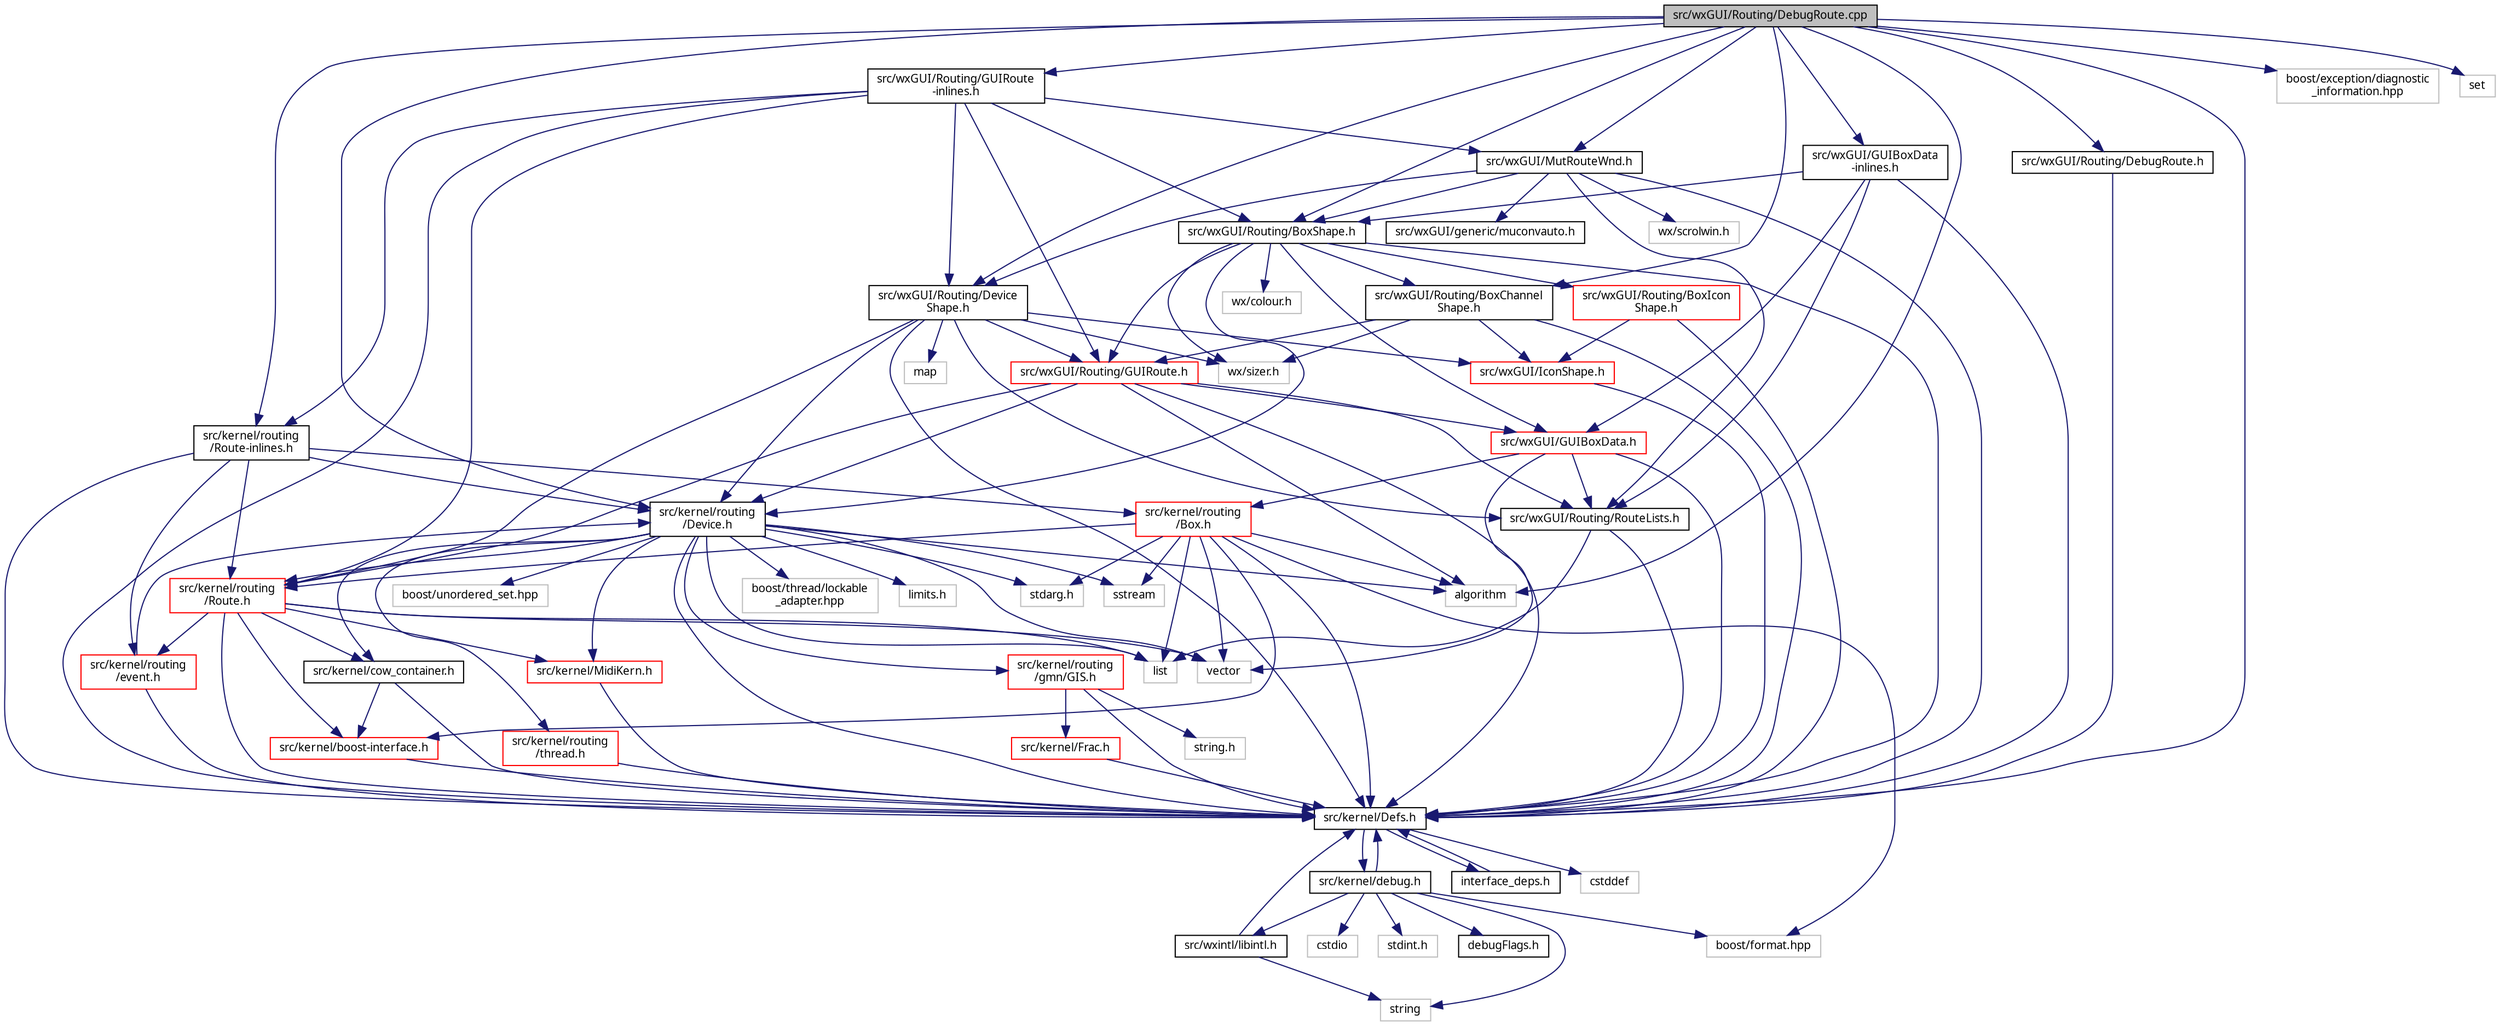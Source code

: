 digraph "src/wxGUI/Routing/DebugRoute.cpp"
{
  edge [fontname="Sans",fontsize="10",labelfontname="Sans",labelfontsize="10"];
  node [fontname="Sans",fontsize="10",shape=record];
  Node0 [label="src/wxGUI/Routing/DebugRoute.cpp",height=0.2,width=0.4,color="black", fillcolor="grey75", style="filled", fontcolor="black"];
  Node0 -> Node1 [color="midnightblue",fontsize="10",style="solid",fontname="Sans"];
  Node1 [label="src/kernel/Defs.h",height=0.2,width=0.4,color="black", fillcolor="white", style="filled",URL="$d1/d73/Defs_8h.html",tooltip="Common definitions. "];
  Node1 -> Node2 [color="midnightblue",fontsize="10",style="solid",fontname="Sans"];
  Node2 [label="interface_deps.h",height=0.2,width=0.4,color="black", fillcolor="white", style="filled",URL="$de/ddd/interface__deps_8h.html"];
  Node2 -> Node1 [color="midnightblue",fontsize="10",style="solid",fontname="Sans"];
  Node1 -> Node3 [color="midnightblue",fontsize="10",style="solid",fontname="Sans"];
  Node3 [label="cstddef",height=0.2,width=0.4,color="grey75", fillcolor="white", style="filled"];
  Node1 -> Node4 [color="midnightblue",fontsize="10",style="solid",fontname="Sans"];
  Node4 [label="src/kernel/debug.h",height=0.2,width=0.4,color="black", fillcolor="white", style="filled",URL="$db/d16/debug_8h.html"];
  Node4 -> Node1 [color="midnightblue",fontsize="10",style="solid",fontname="Sans"];
  Node4 -> Node5 [color="midnightblue",fontsize="10",style="solid",fontname="Sans"];
  Node5 [label="src/wxintl/libintl.h",height=0.2,width=0.4,color="black", fillcolor="white", style="filled",URL="$d4/d64/libintl_8h.html"];
  Node5 -> Node1 [color="midnightblue",fontsize="10",style="solid",fontname="Sans"];
  Node5 -> Node6 [color="midnightblue",fontsize="10",style="solid",fontname="Sans"];
  Node6 [label="string",height=0.2,width=0.4,color="grey75", fillcolor="white", style="filled"];
  Node4 -> Node6 [color="midnightblue",fontsize="10",style="solid",fontname="Sans"];
  Node4 -> Node7 [color="midnightblue",fontsize="10",style="solid",fontname="Sans"];
  Node7 [label="cstdio",height=0.2,width=0.4,color="grey75", fillcolor="white", style="filled"];
  Node4 -> Node8 [color="midnightblue",fontsize="10",style="solid",fontname="Sans"];
  Node8 [label="boost/format.hpp",height=0.2,width=0.4,color="grey75", fillcolor="white", style="filled"];
  Node4 -> Node9 [color="midnightblue",fontsize="10",style="solid",fontname="Sans"];
  Node9 [label="stdint.h",height=0.2,width=0.4,color="grey75", fillcolor="white", style="filled"];
  Node4 -> Node10 [color="midnightblue",fontsize="10",style="solid",fontname="Sans"];
  Node10 [label="debugFlags.h",height=0.2,width=0.4,color="black", fillcolor="white", style="filled",URL="$d4/dab/debugFlags_8h.html",tooltip="Debug flags for mutabor debug mode. "];
  Node0 -> Node11 [color="midnightblue",fontsize="10",style="solid",fontname="Sans"];
  Node11 [label="src/wxGUI/Routing/DebugRoute.h",height=0.2,width=0.4,color="black", fillcolor="white", style="filled",URL="$d5/d31/DebugRoute_8h.html"];
  Node11 -> Node1 [color="midnightblue",fontsize="10",style="solid",fontname="Sans"];
  Node0 -> Node12 [color="midnightblue",fontsize="10",style="solid",fontname="Sans"];
  Node12 [label="src/kernel/routing\l/Device.h",height=0.2,width=0.4,color="black", fillcolor="white", style="filled",URL="$de/d05/Device_8h.html",tooltip="Routing. "];
  Node12 -> Node1 [color="midnightblue",fontsize="10",style="solid",fontname="Sans"];
  Node12 -> Node13 [color="midnightblue",fontsize="10",style="solid",fontname="Sans"];
  Node13 [label="src/kernel/cow_container.h",height=0.2,width=0.4,color="black", fillcolor="white", style="filled",URL="$da/d28/cow__container_8h.html",tooltip="Copy on write container. "];
  Node13 -> Node1 [color="midnightblue",fontsize="10",style="solid",fontname="Sans"];
  Node13 -> Node14 [color="midnightblue",fontsize="10",style="solid",fontname="Sans"];
  Node14 [label="src/kernel/boost-interface.h",height=0.2,width=0.4,color="red", fillcolor="white", style="filled",URL="$d1/da4/boost-interface_8h.html",tooltip="Interface to the boost library. "];
  Node14 -> Node1 [color="midnightblue",fontsize="10",style="solid",fontname="Sans"];
  Node12 -> Node17 [color="midnightblue",fontsize="10",style="solid",fontname="Sans"];
  Node17 [label="src/kernel/routing\l/gmn/GIS.h",height=0.2,width=0.4,color="red", fillcolor="white", style="filled",URL="$dd/d4d/GIS_8h.html"];
  Node17 -> Node1 [color="midnightblue",fontsize="10",style="solid",fontname="Sans"];
  Node17 -> Node18 [color="midnightblue",fontsize="10",style="solid",fontname="Sans"];
  Node18 [label="src/kernel/Frac.h",height=0.2,width=0.4,color="red", fillcolor="white", style="filled",URL="$df/d4f/Frac_8h.html",tooltip="Fraction class for Mutabor. "];
  Node18 -> Node1 [color="midnightblue",fontsize="10",style="solid",fontname="Sans"];
  Node17 -> Node20 [color="midnightblue",fontsize="10",style="solid",fontname="Sans"];
  Node20 [label="string.h",height=0.2,width=0.4,color="grey75", fillcolor="white", style="filled"];
  Node12 -> Node22 [color="midnightblue",fontsize="10",style="solid",fontname="Sans"];
  Node22 [label="src/kernel/routing\l/Route.h",height=0.2,width=0.4,color="red", fillcolor="white", style="filled",URL="$d1/d65/Route_8h.html",tooltip="Routing. "];
  Node22 -> Node1 [color="midnightblue",fontsize="10",style="solid",fontname="Sans"];
  Node22 -> Node13 [color="midnightblue",fontsize="10",style="solid",fontname="Sans"];
  Node22 -> Node23 [color="midnightblue",fontsize="10",style="solid",fontname="Sans"];
  Node23 [label="src/kernel/MidiKern.h",height=0.2,width=0.4,color="red", fillcolor="white", style="filled",URL="$da/dfd/MidiKern_8h.html"];
  Node23 -> Node1 [color="midnightblue",fontsize="10",style="solid",fontname="Sans"];
  Node22 -> Node14 [color="midnightblue",fontsize="10",style="solid",fontname="Sans"];
  Node22 -> Node26 [color="midnightblue",fontsize="10",style="solid",fontname="Sans"];
  Node26 [label="list",height=0.2,width=0.4,color="grey75", fillcolor="white", style="filled"];
  Node22 -> Node27 [color="midnightblue",fontsize="10",style="solid",fontname="Sans"];
  Node27 [label="vector",height=0.2,width=0.4,color="grey75", fillcolor="white", style="filled"];
  Node22 -> Node30 [color="midnightblue",fontsize="10",style="solid",fontname="Sans"];
  Node30 [label="src/kernel/routing\l/event.h",height=0.2,width=0.4,color="red", fillcolor="white", style="filled",URL="$dd/d20/event_8h.html"];
  Node30 -> Node1 [color="midnightblue",fontsize="10",style="solid",fontname="Sans"];
  Node30 -> Node12 [color="midnightblue",fontsize="10",style="solid",fontname="Sans"];
  Node12 -> Node33 [color="midnightblue",fontsize="10",style="solid",fontname="Sans"];
  Node33 [label="src/kernel/routing\l/thread.h",height=0.2,width=0.4,color="red", fillcolor="white", style="filled",URL="$db/dd5/thread_8h.html"];
  Node33 -> Node1 [color="midnightblue",fontsize="10",style="solid",fontname="Sans"];
  Node12 -> Node36 [color="midnightblue",fontsize="10",style="solid",fontname="Sans"];
  Node36 [label="boost/thread/lockable\l_adapter.hpp",height=0.2,width=0.4,color="grey75", fillcolor="white", style="filled"];
  Node12 -> Node23 [color="midnightblue",fontsize="10",style="solid",fontname="Sans"];
  Node12 -> Node27 [color="midnightblue",fontsize="10",style="solid",fontname="Sans"];
  Node12 -> Node26 [color="midnightblue",fontsize="10",style="solid",fontname="Sans"];
  Node12 -> Node37 [color="midnightblue",fontsize="10",style="solid",fontname="Sans"];
  Node37 [label="limits.h",height=0.2,width=0.4,color="grey75", fillcolor="white", style="filled"];
  Node12 -> Node38 [color="midnightblue",fontsize="10",style="solid",fontname="Sans"];
  Node38 [label="algorithm",height=0.2,width=0.4,color="grey75", fillcolor="white", style="filled"];
  Node12 -> Node39 [color="midnightblue",fontsize="10",style="solid",fontname="Sans"];
  Node39 [label="sstream",height=0.2,width=0.4,color="grey75", fillcolor="white", style="filled"];
  Node12 -> Node40 [color="midnightblue",fontsize="10",style="solid",fontname="Sans"];
  Node40 [label="stdarg.h",height=0.2,width=0.4,color="grey75", fillcolor="white", style="filled"];
  Node12 -> Node41 [color="midnightblue",fontsize="10",style="solid",fontname="Sans"];
  Node41 [label="boost/unordered_set.hpp",height=0.2,width=0.4,color="grey75", fillcolor="white", style="filled"];
  Node0 -> Node42 [color="midnightblue",fontsize="10",style="solid",fontname="Sans"];
  Node42 [label="src/kernel/routing\l/Route-inlines.h",height=0.2,width=0.4,color="black", fillcolor="white", style="filled",URL="$d2/d2c/Route-inlines_8h.html"];
  Node42 -> Node1 [color="midnightblue",fontsize="10",style="solid",fontname="Sans"];
  Node42 -> Node22 [color="midnightblue",fontsize="10",style="solid",fontname="Sans"];
  Node42 -> Node12 [color="midnightblue",fontsize="10",style="solid",fontname="Sans"];
  Node42 -> Node43 [color="midnightblue",fontsize="10",style="solid",fontname="Sans"];
  Node43 [label="src/kernel/routing\l/Box.h",height=0.2,width=0.4,color="red", fillcolor="white", style="filled",URL="$de/d0f/Box_8h.html",tooltip="Mutabor Box for C++. "];
  Node43 -> Node1 [color="midnightblue",fontsize="10",style="solid",fontname="Sans"];
  Node43 -> Node14 [color="midnightblue",fontsize="10",style="solid",fontname="Sans"];
  Node43 -> Node22 [color="midnightblue",fontsize="10",style="solid",fontname="Sans"];
  Node43 -> Node27 [color="midnightblue",fontsize="10",style="solid",fontname="Sans"];
  Node43 -> Node26 [color="midnightblue",fontsize="10",style="solid",fontname="Sans"];
  Node43 -> Node38 [color="midnightblue",fontsize="10",style="solid",fontname="Sans"];
  Node43 -> Node39 [color="midnightblue",fontsize="10",style="solid",fontname="Sans"];
  Node43 -> Node40 [color="midnightblue",fontsize="10",style="solid",fontname="Sans"];
  Node43 -> Node8 [color="midnightblue",fontsize="10",style="solid",fontname="Sans"];
  Node42 -> Node30 [color="midnightblue",fontsize="10",style="solid",fontname="Sans"];
  Node0 -> Node51 [color="midnightblue",fontsize="10",style="solid",fontname="Sans"];
  Node51 [label="boost/exception/diagnostic\l_information.hpp",height=0.2,width=0.4,color="grey75", fillcolor="white", style="filled"];
  Node0 -> Node52 [color="midnightblue",fontsize="10",style="solid",fontname="Sans"];
  Node52 [label="set",height=0.2,width=0.4,color="grey75", fillcolor="white", style="filled"];
  Node0 -> Node38 [color="midnightblue",fontsize="10",style="solid",fontname="Sans"];
  Node0 -> Node53 [color="midnightblue",fontsize="10",style="solid",fontname="Sans"];
  Node53 [label="src/wxGUI/Routing/Device\lShape.h",height=0.2,width=0.4,color="black", fillcolor="white", style="filled",URL="$d9/d4d/DeviceShape_8h.html",tooltip="Device shape base class for route window. "];
  Node53 -> Node1 [color="midnightblue",fontsize="10",style="solid",fontname="Sans"];
  Node53 -> Node54 [color="midnightblue",fontsize="10",style="solid",fontname="Sans"];
  Node54 [label="src/wxGUI/IconShape.h",height=0.2,width=0.4,color="red", fillcolor="white", style="filled",URL="$d5/d6f/IconShape_8h.html",tooltip="Icon shape. "];
  Node54 -> Node1 [color="midnightblue",fontsize="10",style="solid",fontname="Sans"];
  Node53 -> Node22 [color="midnightblue",fontsize="10",style="solid",fontname="Sans"];
  Node53 -> Node12 [color="midnightblue",fontsize="10",style="solid",fontname="Sans"];
  Node53 -> Node76 [color="midnightblue",fontsize="10",style="solid",fontname="Sans"];
  Node76 [label="src/wxGUI/Routing/GUIRoute.h",height=0.2,width=0.4,color="red", fillcolor="white", style="filled",URL="$d6/dfa/GUIRoute_8h.html"];
  Node76 -> Node1 [color="midnightblue",fontsize="10",style="solid",fontname="Sans"];
  Node76 -> Node12 [color="midnightblue",fontsize="10",style="solid",fontname="Sans"];
  Node76 -> Node22 [color="midnightblue",fontsize="10",style="solid",fontname="Sans"];
  Node76 -> Node93 [color="midnightblue",fontsize="10",style="solid",fontname="Sans"];
  Node93 [label="src/wxGUI/GUIBoxData.h",height=0.2,width=0.4,color="red", fillcolor="white", style="filled",URL="$d5/df7/GUIBoxData_8h.html"];
  Node93 -> Node1 [color="midnightblue",fontsize="10",style="solid",fontname="Sans"];
  Node93 -> Node43 [color="midnightblue",fontsize="10",style="solid",fontname="Sans"];
  Node93 -> Node94 [color="midnightblue",fontsize="10",style="solid",fontname="Sans"];
  Node94 [label="src/wxGUI/Routing/RouteLists.h",height=0.2,width=0.4,color="black", fillcolor="white", style="filled",URL="$d4/d70/RouteLists_8h.html"];
  Node94 -> Node1 [color="midnightblue",fontsize="10",style="solid",fontname="Sans"];
  Node94 -> Node26 [color="midnightblue",fontsize="10",style="solid",fontname="Sans"];
  Node93 -> Node27 [color="midnightblue",fontsize="10",style="solid",fontname="Sans"];
  Node76 -> Node94 [color="midnightblue",fontsize="10",style="solid",fontname="Sans"];
  Node76 -> Node38 [color="midnightblue",fontsize="10",style="solid",fontname="Sans"];
  Node53 -> Node94 [color="midnightblue",fontsize="10",style="solid",fontname="Sans"];
  Node53 -> Node104 [color="midnightblue",fontsize="10",style="solid",fontname="Sans"];
  Node104 [label="map",height=0.2,width=0.4,color="grey75", fillcolor="white", style="filled"];
  Node53 -> Node105 [color="midnightblue",fontsize="10",style="solid",fontname="Sans"];
  Node105 [label="wx/sizer.h",height=0.2,width=0.4,color="grey75", fillcolor="white", style="filled"];
  Node0 -> Node106 [color="midnightblue",fontsize="10",style="solid",fontname="Sans"];
  Node106 [label="src/wxGUI/MutRouteWnd.h",height=0.2,width=0.4,color="black", fillcolor="white", style="filled",URL="$d3/dd7/MutRouteWnd_8h.html"];
  Node106 -> Node1 [color="midnightblue",fontsize="10",style="solid",fontname="Sans"];
  Node106 -> Node94 [color="midnightblue",fontsize="10",style="solid",fontname="Sans"];
  Node106 -> Node98 [color="midnightblue",fontsize="10",style="solid",fontname="Sans"];
  Node98 [label="src/wxGUI/generic/muconvauto.h",height=0.2,width=0.4,color="black", fillcolor="white", style="filled",URL="$d1/dcd/muconvauto_8h.html",tooltip="Automatic Character set detection and conversion. "];
  Node106 -> Node53 [color="midnightblue",fontsize="10",style="solid",fontname="Sans"];
  Node106 -> Node107 [color="midnightblue",fontsize="10",style="solid",fontname="Sans"];
  Node107 [label="src/wxGUI/Routing/BoxShape.h",height=0.2,width=0.4,color="black", fillcolor="white", style="filled",URL="$d9/d49/BoxShape_8h.html",tooltip="Box shape for route window. "];
  Node107 -> Node1 [color="midnightblue",fontsize="10",style="solid",fontname="Sans"];
  Node107 -> Node93 [color="midnightblue",fontsize="10",style="solid",fontname="Sans"];
  Node107 -> Node76 [color="midnightblue",fontsize="10",style="solid",fontname="Sans"];
  Node107 -> Node108 [color="midnightblue",fontsize="10",style="solid",fontname="Sans"];
  Node108 [label="src/wxGUI/Routing/BoxChannel\lShape.h",height=0.2,width=0.4,color="black", fillcolor="white", style="filled",URL="$d6/d68/BoxChannelShape_8h.html",tooltip="Box shape for route window. "];
  Node108 -> Node1 [color="midnightblue",fontsize="10",style="solid",fontname="Sans"];
  Node108 -> Node76 [color="midnightblue",fontsize="10",style="solid",fontname="Sans"];
  Node108 -> Node54 [color="midnightblue",fontsize="10",style="solid",fontname="Sans"];
  Node108 -> Node105 [color="midnightblue",fontsize="10",style="solid",fontname="Sans"];
  Node107 -> Node109 [color="midnightblue",fontsize="10",style="solid",fontname="Sans"];
  Node109 [label="src/wxGUI/Routing/BoxIcon\lShape.h",height=0.2,width=0.4,color="red", fillcolor="white", style="filled",URL="$d2/de0/BoxIconShape_8h.html",tooltip="Box icon shape for route window. "];
  Node109 -> Node1 [color="midnightblue",fontsize="10",style="solid",fontname="Sans"];
  Node109 -> Node54 [color="midnightblue",fontsize="10",style="solid",fontname="Sans"];
  Node107 -> Node12 [color="midnightblue",fontsize="10",style="solid",fontname="Sans"];
  Node107 -> Node111 [color="midnightblue",fontsize="10",style="solid",fontname="Sans"];
  Node111 [label="wx/colour.h",height=0.2,width=0.4,color="grey75", fillcolor="white", style="filled"];
  Node107 -> Node105 [color="midnightblue",fontsize="10",style="solid",fontname="Sans"];
  Node106 -> Node112 [color="midnightblue",fontsize="10",style="solid",fontname="Sans"];
  Node112 [label="wx/scrolwin.h",height=0.2,width=0.4,color="grey75", fillcolor="white", style="filled"];
  Node0 -> Node107 [color="midnightblue",fontsize="10",style="solid",fontname="Sans"];
  Node0 -> Node113 [color="midnightblue",fontsize="10",style="solid",fontname="Sans"];
  Node113 [label="src/wxGUI/Routing/GUIRoute\l-inlines.h",height=0.2,width=0.4,color="black", fillcolor="white", style="filled",URL="$d2/d73/GUIRoute-inlines_8h.html"];
  Node113 -> Node1 [color="midnightblue",fontsize="10",style="solid",fontname="Sans"];
  Node113 -> Node22 [color="midnightblue",fontsize="10",style="solid",fontname="Sans"];
  Node113 -> Node76 [color="midnightblue",fontsize="10",style="solid",fontname="Sans"];
  Node113 -> Node107 [color="midnightblue",fontsize="10",style="solid",fontname="Sans"];
  Node113 -> Node53 [color="midnightblue",fontsize="10",style="solid",fontname="Sans"];
  Node113 -> Node106 [color="midnightblue",fontsize="10",style="solid",fontname="Sans"];
  Node113 -> Node42 [color="midnightblue",fontsize="10",style="solid",fontname="Sans"];
  Node0 -> Node108 [color="midnightblue",fontsize="10",style="solid",fontname="Sans"];
  Node0 -> Node114 [color="midnightblue",fontsize="10",style="solid",fontname="Sans"];
  Node114 [label="src/wxGUI/GUIBoxData\l-inlines.h",height=0.2,width=0.4,color="black", fillcolor="white", style="filled",URL="$d5/d12/GUIBoxData-inlines_8h.html"];
  Node114 -> Node1 [color="midnightblue",fontsize="10",style="solid",fontname="Sans"];
  Node114 -> Node94 [color="midnightblue",fontsize="10",style="solid",fontname="Sans"];
  Node114 -> Node93 [color="midnightblue",fontsize="10",style="solid",fontname="Sans"];
  Node114 -> Node107 [color="midnightblue",fontsize="10",style="solid",fontname="Sans"];
}
